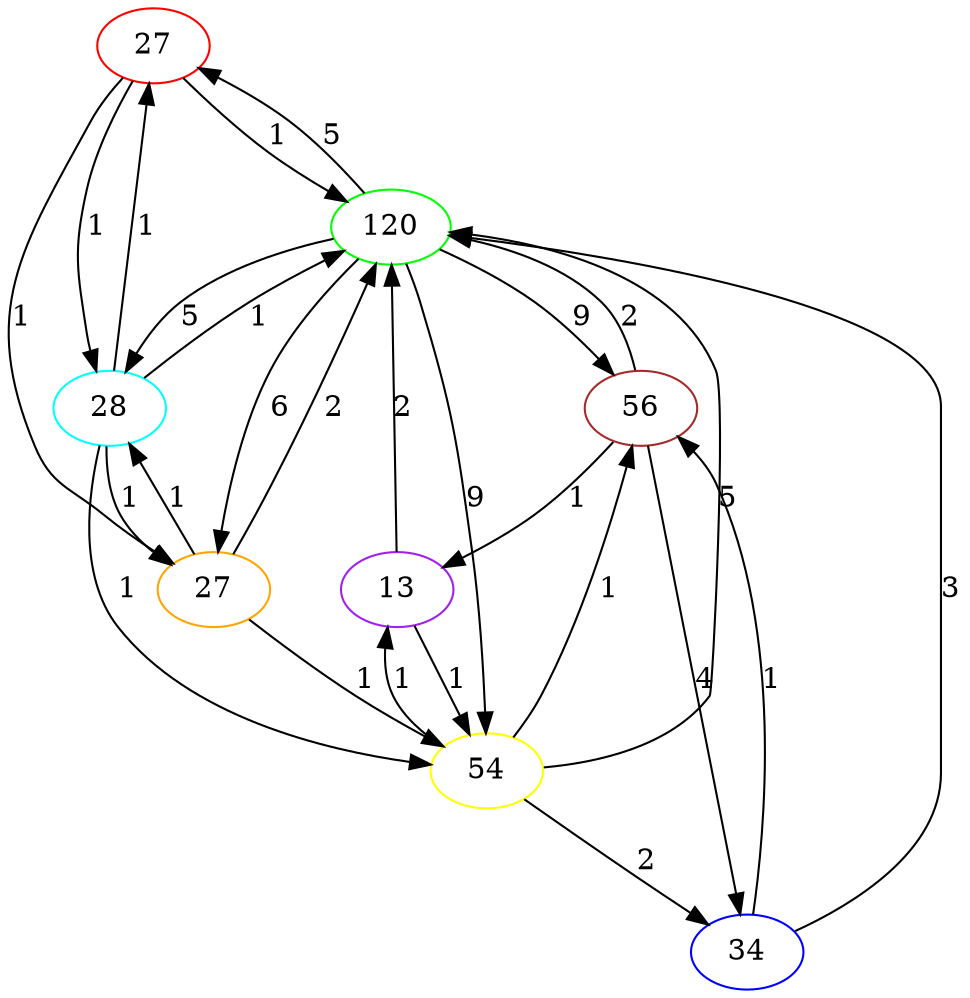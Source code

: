 strict digraph  {
0 [color=red, label=27];
1 [color=green, label=120];
2 [color=blue, label=34];
3 [color=yellow, label=54];
4 [color=cyan, label=28];
5 [color=purple, label=13];
6 [color=orange, label=27];
7 [color=brown, label=56];
0 -> 4  [label=1];
0 -> 1  [label=1];
0 -> 6  [label=1];
1 -> 6  [label=6];
1 -> 7  [label=9];
1 -> 0  [label=5];
1 -> 4  [label=5];
1 -> 3  [label=9];
2 -> 7  [label=1];
2 -> 1  [label=3];
3 -> 1  [label=5];
3 -> 7  [label=1];
3 -> 2  [label=2];
3 -> 5  [label=1];
4 -> 6  [label=1];
4 -> 3  [label=1];
4 -> 0  [label=1];
4 -> 1  [label=1];
5 -> 3  [label=1];
5 -> 1  [label=2];
6 -> 1  [label=2];
6 -> 3  [label=1];
6 -> 4  [label=1];
7 -> 5  [label=1];
7 -> 1  [label=2];
7 -> 2  [label=4];
}
